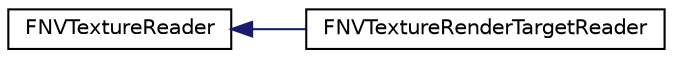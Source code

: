 digraph "Graphical Class Hierarchy"
{
  edge [fontname="Helvetica",fontsize="10",labelfontname="Helvetica",labelfontsize="10"];
  node [fontname="Helvetica",fontsize="10",shape=record];
  rankdir="LR";
  Node1 [label="FNVTextureReader",height=0.2,width=0.4,color="black", fillcolor="white", style="filled",URL="$struct_f_n_v_texture_reader.html"];
  Node1 -> Node2 [dir="back",color="midnightblue",fontsize="10",style="solid",fontname="Helvetica"];
  Node2 [label="FNVTextureRenderTargetReader",height=0.2,width=0.4,color="black", fillcolor="white", style="filled",URL="$struct_f_n_v_texture_render_target_reader.html"];
}
